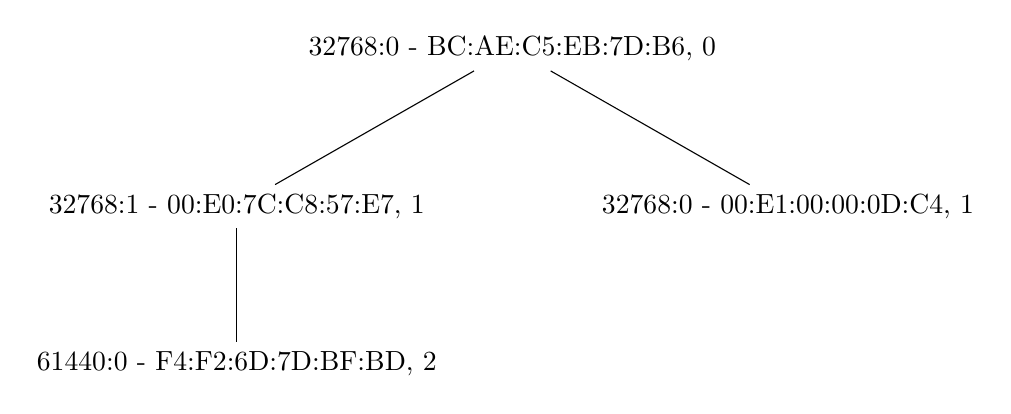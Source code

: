 \begin{tikzpicture}[]
\node (0) at (7.0,20) {32768:0 - BC:AE:C5:EB:7D:B6, 0};
\node (1) at (3.5,18) {32768:1 - 00:E0:7C:C8:57:E7, 1};
\node (2) at (3.5,16) {61440:0 - F4:F2:6D:7D:BF:BD, 2};
\draw 
(1) -- (2);
\node (3) at (10.5,18) {32768:0 - 00:E1:00:00:0D:C4, 1};
\draw 
(0) -- (1)
(0) -- (3);
\end{tikzpicture}
